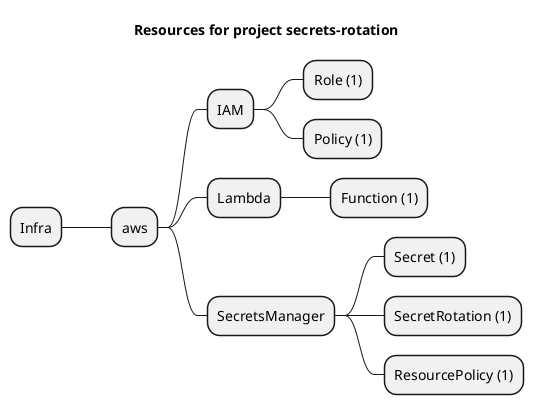 @startmindmap
title Resources for project secrets-rotation
skinparam monochrome true
+ Infra
++ aws
+++ IAM
++++ Role (1)
++++ Policy (1)
+++ Lambda
++++ Function (1)
+++ SecretsManager
++++ Secret (1)
++++ SecretRotation (1)
++++ ResourcePolicy (1)
@endmindmap